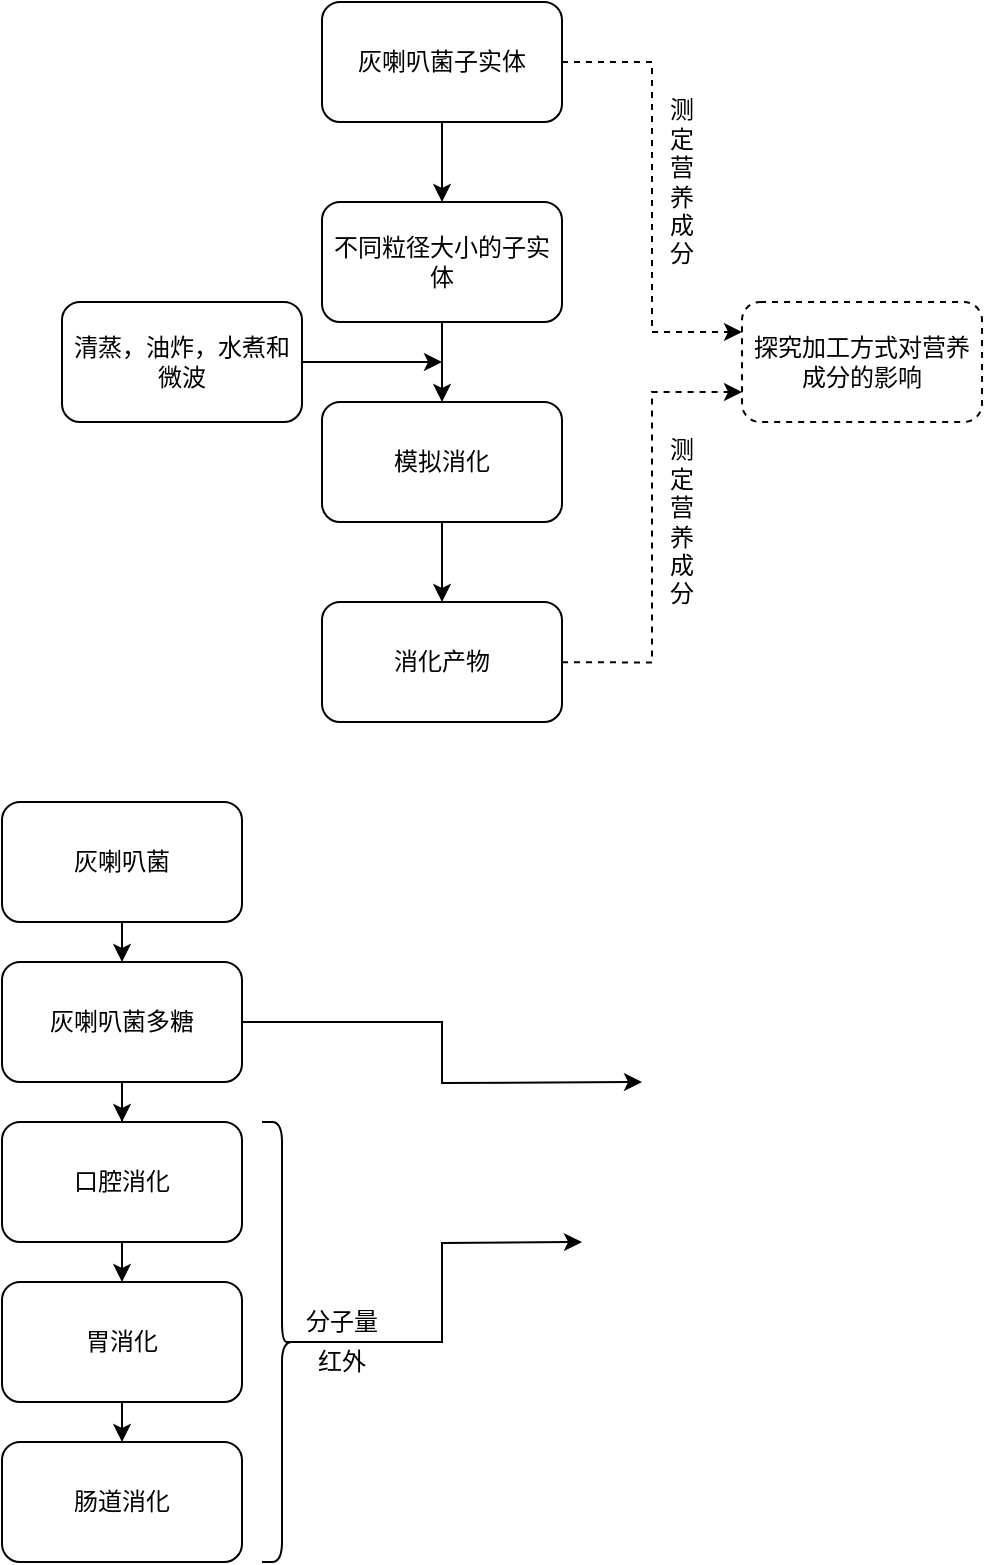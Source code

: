 <mxGraphModel dx="827" dy="471" grid="1" gridSize="10" guides="1" tooltips="1" connect="1" arrows="1" fold="1" page="1" pageScale="1" pageWidth="827" pageHeight="1169" background="#ffffff"><root><mxCell id="0"/><mxCell id="1" parent="0"/><mxCell id="6" style="edgeStyle=orthogonalEdgeStyle;rounded=0;html=1;jettySize=auto;orthogonalLoop=1;dashed=1;entryX=0;entryY=0.25;" parent="1" source="2" target="8" edge="1"><mxGeometry relative="1" as="geometry"><mxPoint x="440" y="160.0" as="targetPoint"/><Array as="points"><mxPoint x="465" y="90"/><mxPoint x="465" y="225"/></Array></mxGeometry></mxCell><mxCell id="9" style="edgeStyle=orthogonalEdgeStyle;rounded=0;html=1;entryX=0.5;entryY=0;jettySize=auto;orthogonalLoop=1;" parent="1" source="2" target="7" edge="1"><mxGeometry relative="1" as="geometry"/></mxCell><mxCell id="2" value="灰喇叭菌子实体" style="rounded=1;whiteSpace=wrap;html=1;" parent="1" vertex="1"><mxGeometry x="300" y="60" width="120" height="60" as="geometry"/></mxCell><mxCell id="12" style="edgeStyle=orthogonalEdgeStyle;rounded=0;html=1;entryX=0.5;entryY=0;jettySize=auto;orthogonalLoop=1;" parent="1" source="7" target="11" edge="1"><mxGeometry relative="1" as="geometry"/></mxCell><mxCell id="7" value="不同粒径大小的子实体" style="rounded=1;whiteSpace=wrap;html=1;" parent="1" vertex="1"><mxGeometry x="300" y="160" width="120" height="60" as="geometry"/></mxCell><mxCell id="8" value="探究加工方式对营养成分的影响" style="rounded=1;whiteSpace=wrap;html=1;dashed=1;" parent="1" vertex="1"><mxGeometry x="510" y="210" width="120" height="60" as="geometry"/></mxCell><mxCell id="18" style="edgeStyle=orthogonalEdgeStyle;rounded=0;html=1;entryX=0.5;entryY=0;jettySize=auto;orthogonalLoop=1;" parent="1" source="11" target="17" edge="1"><mxGeometry relative="1" as="geometry"/></mxCell><mxCell id="11" value="模拟消化" style="rounded=1;whiteSpace=wrap;html=1;" parent="1" vertex="1"><mxGeometry x="300" y="260" width="120" height="60" as="geometry"/></mxCell><mxCell id="13" style="edgeStyle=orthogonalEdgeStyle;rounded=0;html=1;jettySize=auto;orthogonalLoop=1;dashed=1;entryX=0;entryY=0.75;" parent="1" target="8" edge="1"><mxGeometry relative="1" as="geometry"><mxPoint x="480" y="390" as="targetPoint"/><mxPoint x="420" y="390.167" as="sourcePoint"/><Array as="points"><mxPoint x="465" y="390"/><mxPoint x="465" y="255"/></Array></mxGeometry></mxCell><mxCell id="17" value="消化产物" style="rounded=1;whiteSpace=wrap;html=1;" parent="1" vertex="1"><mxGeometry x="300" y="360" width="120" height="60" as="geometry"/></mxCell><mxCell id="20" value="测定营养成分" style="text;html=1;strokeColor=none;fillColor=none;align=center;verticalAlign=middle;whiteSpace=wrap;rounded=0;" parent="1" vertex="1"><mxGeometry x="470" y="140" width="20" height="20" as="geometry"/></mxCell><mxCell id="21" value="测定营养成分" style="text;html=1;strokeColor=none;fillColor=none;align=center;verticalAlign=middle;whiteSpace=wrap;rounded=0;" parent="1" vertex="1"><mxGeometry x="470" y="310" width="20" height="20" as="geometry"/></mxCell><mxCell id="23" style="edgeStyle=orthogonalEdgeStyle;rounded=0;html=1;jettySize=auto;orthogonalLoop=1;" parent="1" source="22" edge="1"><mxGeometry relative="1" as="geometry"><mxPoint x="360" y="240" as="targetPoint"/></mxGeometry></mxCell><mxCell id="22" value="清蒸，油炸，水煮和微波" style="rounded=1;whiteSpace=wrap;html=1;" parent="1" vertex="1"><mxGeometry x="170" y="210" width="120" height="60" as="geometry"/></mxCell><mxCell id="46" style="edgeStyle=orthogonalEdgeStyle;rounded=0;html=1;entryX=0.5;entryY=0;jettySize=auto;orthogonalLoop=1;" edge="1" parent="1" source="25" target="28"><mxGeometry relative="1" as="geometry"/></mxCell><mxCell id="58" style="edgeStyle=orthogonalEdgeStyle;rounded=0;html=1;exitX=1;exitY=0.5;jettySize=auto;orthogonalLoop=1;" edge="1" parent="1" source="25"><mxGeometry relative="1" as="geometry"><mxPoint x="460" y="600" as="targetPoint"/></mxGeometry></mxCell><mxCell id="25" value="灰喇叭菌多糖" style="rounded=1;whiteSpace=wrap;html=1;" vertex="1" parent="1"><mxGeometry x="140" y="540" width="120" height="60" as="geometry"/></mxCell><mxCell id="31" style="edgeStyle=orthogonalEdgeStyle;rounded=0;html=1;exitX=0.5;exitY=1;entryX=0.5;entryY=0;jettySize=auto;orthogonalLoop=1;" edge="1" parent="1" source="26" target="25"><mxGeometry relative="1" as="geometry"/></mxCell><mxCell id="26" value="灰喇叭菌" style="rounded=1;whiteSpace=wrap;html=1;" vertex="1" parent="1"><mxGeometry x="140" y="460" width="120" height="60" as="geometry"/></mxCell><mxCell id="27" value="肠道消化" style="rounded=1;whiteSpace=wrap;html=1;" vertex="1" parent="1"><mxGeometry x="140" y="780" width="120" height="60" as="geometry"/></mxCell><mxCell id="33" style="edgeStyle=orthogonalEdgeStyle;rounded=0;html=1;exitX=0.5;exitY=1;entryX=0.5;entryY=0;jettySize=auto;orthogonalLoop=1;" edge="1" parent="1" source="28" target="29"><mxGeometry relative="1" as="geometry"/></mxCell><mxCell id="28" value="口腔消化" style="rounded=1;whiteSpace=wrap;html=1;" vertex="1" parent="1"><mxGeometry x="140" y="620" width="120" height="60" as="geometry"/></mxCell><mxCell id="34" style="edgeStyle=orthogonalEdgeStyle;rounded=0;html=1;exitX=0.5;exitY=1;entryX=0.5;entryY=0;jettySize=auto;orthogonalLoop=1;" edge="1" parent="1" source="29" target="27"><mxGeometry relative="1" as="geometry"/></mxCell><mxCell id="29" value="胃消化" style="rounded=1;whiteSpace=wrap;html=1;" vertex="1" parent="1"><mxGeometry x="140" y="700" width="120" height="60" as="geometry"/></mxCell><mxCell id="57" style="edgeStyle=orthogonalEdgeStyle;rounded=0;html=1;exitX=0.1;exitY=0.5;exitPerimeter=0;jettySize=auto;orthogonalLoop=1;" edge="1" parent="1" source="44"><mxGeometry relative="1" as="geometry"><mxPoint x="430" y="680" as="targetPoint"/></mxGeometry></mxCell><mxCell id="44" value="" style="shape=curlyBracket;whiteSpace=wrap;html=1;rounded=1;rotation=-180;" vertex="1" parent="1"><mxGeometry x="270" y="620" width="20" height="220" as="geometry"/></mxCell><mxCell id="54" value="分子量" style="text;html=1;strokeColor=none;fillColor=none;align=center;verticalAlign=middle;whiteSpace=wrap;rounded=0;" vertex="1" parent="1"><mxGeometry x="290" y="710" width="40" height="20" as="geometry"/></mxCell><mxCell id="55" value="红外" style="text;html=1;strokeColor=none;fillColor=none;align=center;verticalAlign=middle;whiteSpace=wrap;rounded=0;" vertex="1" parent="1"><mxGeometry x="290" y="730" width="40" height="20" as="geometry"/></mxCell></root></mxGraphModel>
